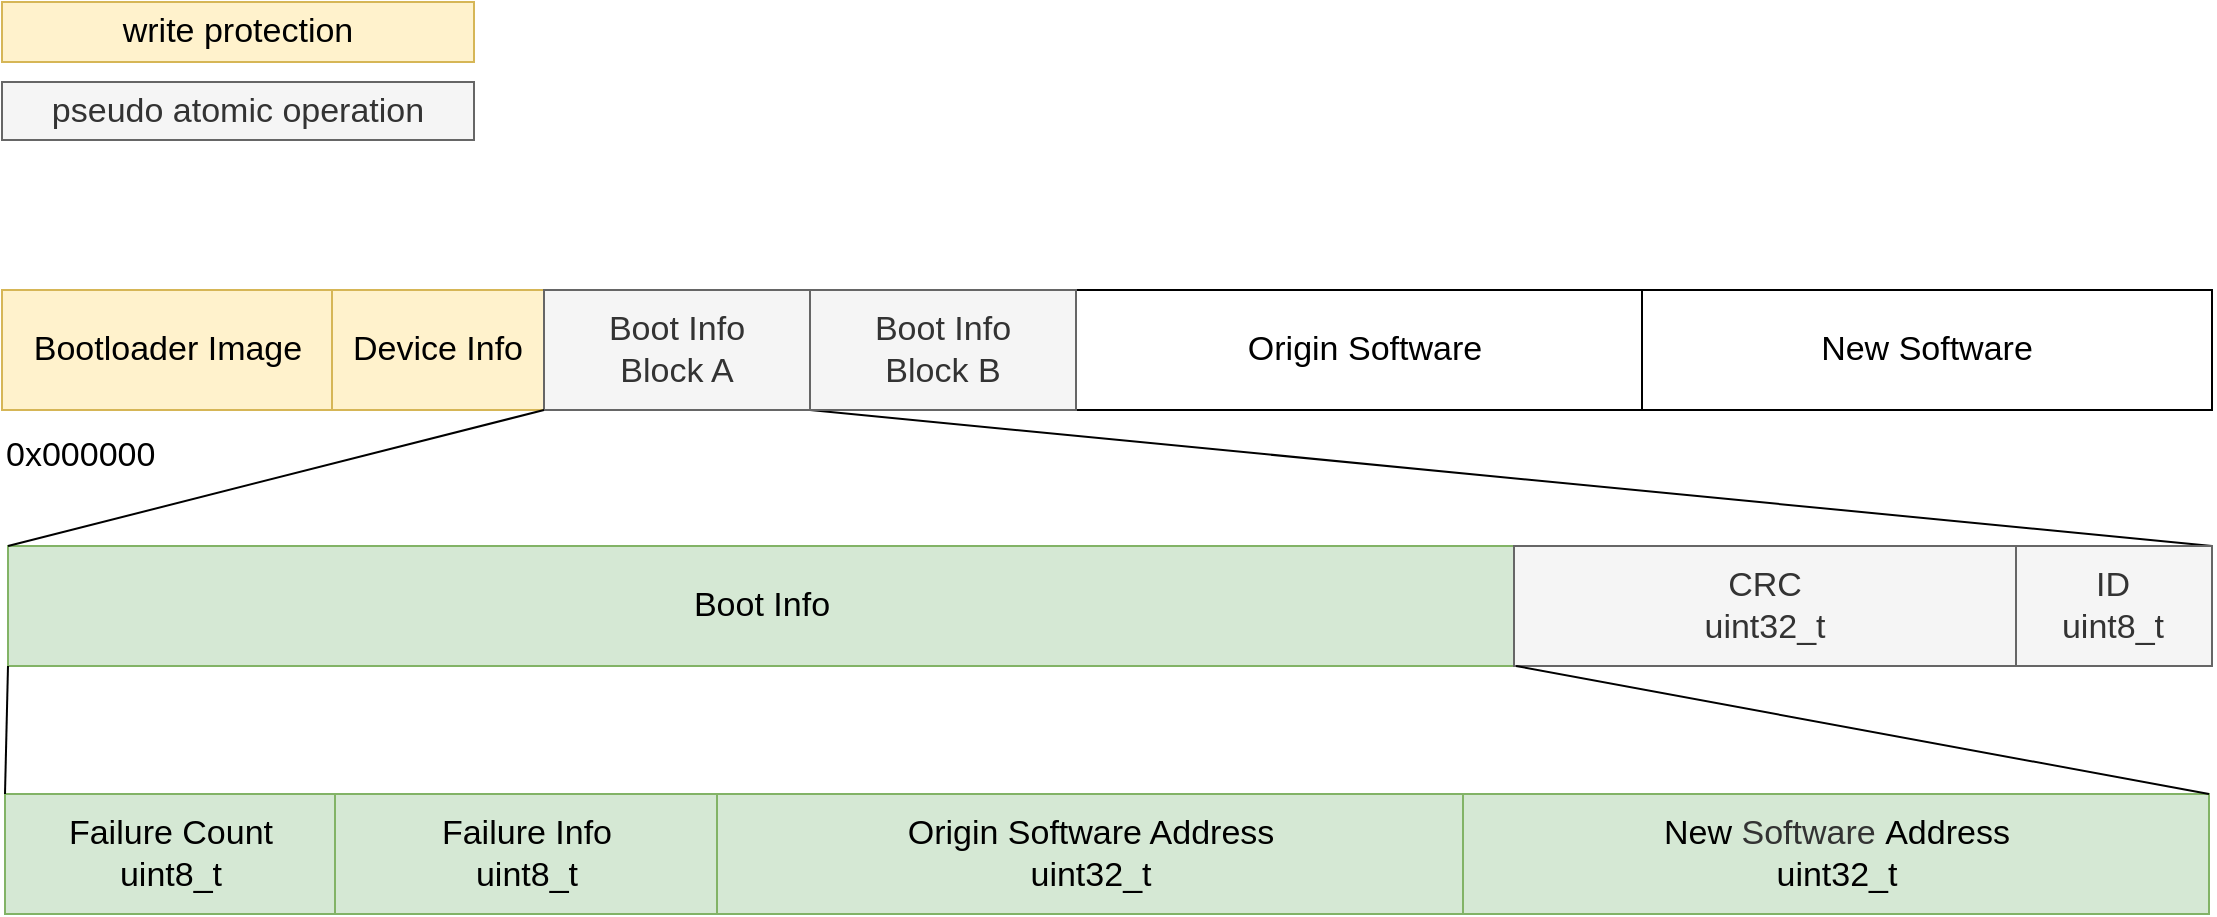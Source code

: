 <mxfile scale="3" border="0">
    <diagram id="LzTGRrPrDBO6Tm46XuKC" name="Page-1">
        <mxGraphModel dx="2416" dy="2190" grid="0" gridSize="10" guides="1" tooltips="1" connect="1" arrows="1" fold="1" page="0" pageScale="1" pageWidth="1600" pageHeight="1200" math="0" shadow="0">
            <root>
                <mxCell id="0"/>
                <mxCell id="1" parent="0"/>
                <mxCell id="256" value="" style="rounded=0;whiteSpace=wrap;html=1;fontSize=17;" parent="1" vertex="1">
                    <mxGeometry x="-1179" y="-760" width="1105" height="60" as="geometry"/>
                </mxCell>
                <mxCell id="257" value="Bootloader Image" style="rounded=0;whiteSpace=wrap;html=1;fontSize=17;fillColor=#fff2cc;strokeColor=#d6b656;" parent="1" vertex="1">
                    <mxGeometry x="-1179" y="-760" width="166" height="60" as="geometry"/>
                </mxCell>
                <mxCell id="258" value="Device Info" style="rounded=0;whiteSpace=wrap;html=1;fontSize=17;fillColor=#fff2cc;strokeColor=#d6b656;" parent="1" vertex="1">
                    <mxGeometry x="-1014" y="-760" width="106" height="60" as="geometry"/>
                </mxCell>
                <mxCell id="259" value="&lt;span style=&quot;color: rgb(0, 0, 0);&quot;&gt;Origin&amp;nbsp;&lt;/span&gt;Software" style="rounded=0;whiteSpace=wrap;html=1;fontSize=17;" parent="1" vertex="1">
                    <mxGeometry x="-642" y="-760" width="289" height="60" as="geometry"/>
                </mxCell>
                <mxCell id="260" value="&lt;span style=&quot;color: rgb(0, 0, 0);&quot;&gt;New&amp;nbsp;&lt;/span&gt;Software" style="rounded=0;whiteSpace=wrap;html=1;fontSize=17;" parent="1" vertex="1">
                    <mxGeometry x="-359" y="-760" width="285" height="60" as="geometry"/>
                </mxCell>
                <mxCell id="262" value="" style="rounded=0;whiteSpace=wrap;html=1;fontSize=17;" parent="1" vertex="1">
                    <mxGeometry x="-1176" y="-632" width="1102" height="60" as="geometry"/>
                </mxCell>
                <mxCell id="266" value="Boot Info" style="rounded=0;whiteSpace=wrap;html=1;fillColor=#d5e8d4;strokeColor=#82b366;fontSize=17;" parent="1" vertex="1">
                    <mxGeometry x="-1176" y="-632" width="754" height="60" as="geometry"/>
                </mxCell>
                <mxCell id="270" value="0x00&lt;span style=&quot;color: rgb(0, 0, 0);&quot;&gt;0000&lt;/span&gt;" style="text;html=1;align=left;verticalAlign=middle;resizable=0;points=[];autosize=1;strokeColor=none;fillColor=none;fontSize=17;" parent="1" vertex="1">
                    <mxGeometry x="-1179" y="-693" width="93" height="32" as="geometry"/>
                </mxCell>
                <mxCell id="273" value="Boot Info&lt;div&gt;Block A&lt;/div&gt;" style="rounded=0;whiteSpace=wrap;html=1;fillColor=#f5f5f5;fontColor=#333333;strokeColor=#666666;fontSize=17;" parent="1" vertex="1">
                    <mxGeometry x="-908" y="-760" width="133" height="60" as="geometry"/>
                </mxCell>
                <mxCell id="274" value="" style="endArrow=none;html=1;entryX=1;entryY=1;entryDx=0;entryDy=0;exitX=0;exitY=0;exitDx=0;exitDy=0;fontSize=17;" parent="1" target="258" edge="1">
                    <mxGeometry width="50" height="50" relative="1" as="geometry">
                        <mxPoint x="-1176" y="-632" as="sourcePoint"/>
                        <mxPoint x="-825" y="-665" as="targetPoint"/>
                    </mxGeometry>
                </mxCell>
                <mxCell id="275" value="" style="endArrow=none;html=1;entryX=0;entryY=1;entryDx=0;entryDy=0;exitX=1;exitY=0;exitDx=0;exitDy=0;fontSize=17;" parent="1" target="294" edge="1">
                    <mxGeometry width="50" height="50" relative="1" as="geometry">
                        <mxPoint x="-74" y="-632" as="sourcePoint"/>
                        <mxPoint x="-683" y="-685" as="targetPoint"/>
                    </mxGeometry>
                </mxCell>
                <mxCell id="276" value="write protection" style="rounded=0;whiteSpace=wrap;html=1;fillColor=#fff2cc;strokeColor=#d6b656;fontSize=17;" parent="1" vertex="1">
                    <mxGeometry x="-1179" y="-904" width="236" height="30" as="geometry"/>
                </mxCell>
                <mxCell id="277" value="pseudo atomic operation" style="rounded=0;whiteSpace=wrap;html=1;fillColor=#f5f5f5;strokeColor=#666666;fontColor=#333333;fontSize=17;" parent="1" vertex="1">
                    <mxGeometry x="-1179" y="-864" width="236" height="29" as="geometry"/>
                </mxCell>
                <mxCell id="284" value="" style="rounded=0;whiteSpace=wrap;html=1;fontSize=17;" vertex="1" parent="1">
                    <mxGeometry x="-1177.5" y="-508" width="1102" height="60" as="geometry"/>
                </mxCell>
                <mxCell id="285" value="Failure Count&lt;div&gt;uint8_t&lt;/div&gt;" style="rounded=0;whiteSpace=wrap;html=1;fillColor=#d5e8d4;strokeColor=#82b366;fontSize=17;" vertex="1" parent="1">
                    <mxGeometry x="-1177.5" y="-508" width="165" height="60" as="geometry"/>
                </mxCell>
                <mxCell id="286" value="Origin Software Address&lt;div&gt;uint32_t&lt;/div&gt;" style="rounded=0;whiteSpace=wrap;html=1;fillColor=#d5e8d4;strokeColor=#82b366;fontSize=17;" vertex="1" parent="1">
                    <mxGeometry x="-821.5" y="-508" width="373" height="60" as="geometry"/>
                </mxCell>
                <mxCell id="287" value="New&amp;nbsp;&lt;span style=&quot;color: rgb(51, 51, 51);&quot;&gt;Software&amp;nbsp;&lt;/span&gt;Address&lt;div&gt;uint32_t&lt;/div&gt;" style="rounded=0;whiteSpace=wrap;html=1;fillColor=#d5e8d4;strokeColor=#82b366;fontSize=17;" vertex="1" parent="1">
                    <mxGeometry x="-448.5" y="-508" width="373" height="60" as="geometry"/>
                </mxCell>
                <mxCell id="288" value="Failure Info&lt;br&gt;&lt;div&gt;uint8_t&lt;/div&gt;" style="rounded=0;whiteSpace=wrap;html=1;fillColor=#d5e8d4;strokeColor=#82b366;fontSize=17;" vertex="1" parent="1">
                    <mxGeometry x="-1012.5" y="-508" width="191" height="60" as="geometry"/>
                </mxCell>
                <mxCell id="289" value="ID&lt;br&gt;uint8_t" style="rounded=0;whiteSpace=wrap;html=1;fillColor=#f5f5f5;fontColor=#333333;strokeColor=#666666;fontSize=17;" vertex="1" parent="1">
                    <mxGeometry x="-173" y="-632" width="99" height="60" as="geometry"/>
                </mxCell>
                <mxCell id="290" value="CRC&lt;div&gt;uint32_t&lt;/div&gt;" style="rounded=0;whiteSpace=wrap;html=1;fillColor=#f5f5f5;fontColor=#333333;strokeColor=#666666;fontSize=17;" vertex="1" parent="1">
                    <mxGeometry x="-423" y="-632" width="251" height="60" as="geometry"/>
                </mxCell>
                <mxCell id="292" value="" style="endArrow=none;html=1;entryX=0;entryY=1;entryDx=0;entryDy=0;fontSize=17;exitX=0;exitY=0;exitDx=0;exitDy=0;" edge="1" parent="1" source="285" target="266">
                    <mxGeometry width="50" height="50" relative="1" as="geometry">
                        <mxPoint x="-1176" y="-509" as="sourcePoint"/>
                        <mxPoint x="-843" y="-690" as="targetPoint"/>
                    </mxGeometry>
                </mxCell>
                <mxCell id="293" value="" style="endArrow=none;html=1;entryX=1;entryY=0;entryDx=0;entryDy=0;fontSize=17;exitX=1;exitY=1;exitDx=0;exitDy=0;" edge="1" parent="1" source="266" target="287">
                    <mxGeometry width="50" height="50" relative="1" as="geometry">
                        <mxPoint x="-440" y="-551" as="sourcePoint"/>
                        <mxPoint x="-833" y="-680" as="targetPoint"/>
                    </mxGeometry>
                </mxCell>
                <mxCell id="294" value="Boot Info&lt;div&gt;Block B&lt;/div&gt;" style="rounded=0;whiteSpace=wrap;html=1;fillColor=#f5f5f5;fontColor=#333333;strokeColor=#666666;fontSize=17;" vertex="1" parent="1">
                    <mxGeometry x="-775" y="-760" width="133" height="60" as="geometry"/>
                </mxCell>
            </root>
        </mxGraphModel>
    </diagram>
</mxfile>